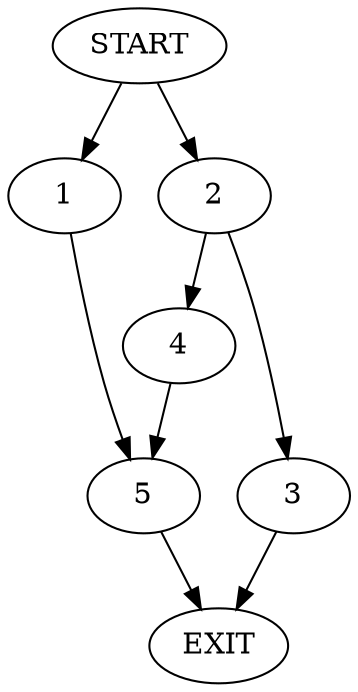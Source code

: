 digraph { 
0 [label="START"];
1;
2;
3;
4;
5;
6[label="EXIT"];
0 -> 1;
0 -> 2;
1 -> 5;
2 -> 4;
2 -> 3;
3 -> 6;
4 -> 5;
5 -> 6;
}